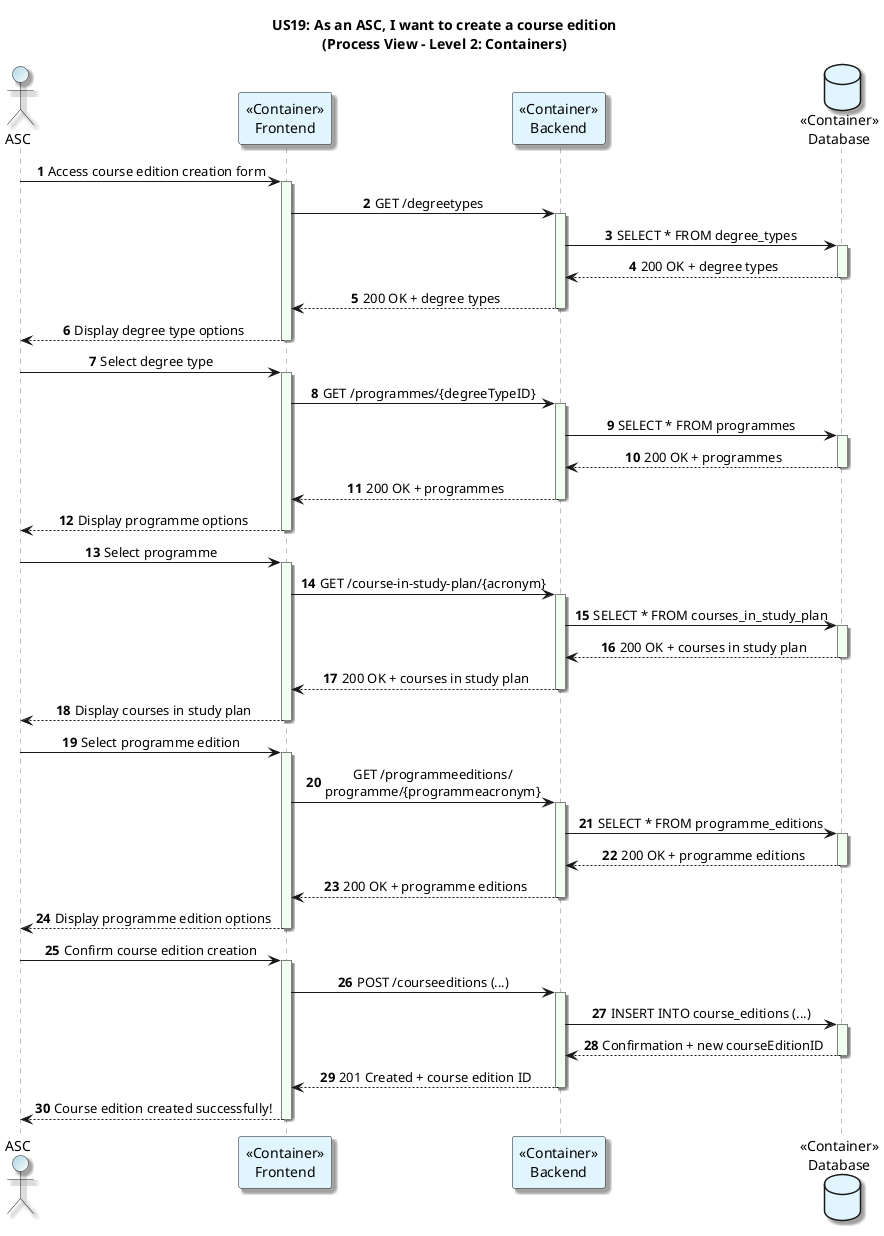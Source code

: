 @startuml
title: US19: As an ASC, I want to create a course edition\n(Process View - Level 2: Containers)
autonumber

skinparam {
  ActivityPadding 2
  ActivityMargin 2
  BoxPadding 2
}
skinparam sequence {
    LifeLineBorderColor Grey
    LifeLineBackgroundColor HoneyDew
}
skinparam defaultTextAlignment center
skinparam shadowing true

actor ASC  #LightBlue/White
participant "<<Container>>\nFrontend" as Frontend #E1F5FE
participant "<<Container>>\nBackend" as Backend #E1F5FE
database "<<Container>>\nDatabase" as Database #E1F5FE

ASC -> Frontend: Access course edition creation form
activate Frontend

Frontend -> Backend: GET /degreetypes
activate Backend
Backend -> Database: SELECT * FROM degree_types
activate Database
Database --> Backend: 200 OK + degree types
deactivate Database
Backend --> Frontend: 200 OK + degree types
deactivate Backend
Frontend --> ASC: Display degree type options
deactivate Frontend

ASC -> Frontend: Select degree type
activate Frontend
Frontend -> Backend: GET /programmes/{degreeTypeID}
activate Backend
Backend -> Database: SELECT * FROM programmes
activate Database
Database --> Backend: 200 OK + programmes
deactivate Database
Backend --> Frontend: 200 OK + programmes
deactivate Backend
Frontend --> ASC: Display programme options
deactivate Frontend

ASC -> Frontend: Select programme
activate Frontend
Frontend -> Backend: GET /course-in-study-plan/{acronym}
activate Backend
Backend -> Database: SELECT * FROM courses_in_study_plan
activate Database
Database --> Backend: 200 OK + courses in study plan
deactivate Database
Backend --> Frontend: 200 OK + courses in study plan
deactivate Backend
Frontend --> ASC: Display courses in study plan
deactivate Frontend

ASC -> Frontend: Select programme edition
activate Frontend
Frontend -> Backend: GET /programmeeditions/\nprogramme/{programmeacronym}
activate Backend
Backend -> Database: SELECT * FROM programme_editions
activate Database
Database --> Backend: 200 OK + programme editions
deactivate Database
Backend --> Frontend: 200 OK + programme editions
deactivate Backend
Frontend --> ASC: Display programme edition options
deactivate Frontend

ASC -> Frontend: Confirm course edition creation
activate Frontend
Frontend -> Backend: POST /courseeditions (...)
activate Backend
Backend -> Database: INSERT INTO course_editions (...)
activate Database
Database --> Backend: Confirmation + new courseEditionID
deactivate Database
Backend --> Frontend: 201 Created + course edition ID
deactivate Backend
Frontend --> ASC: Course edition created successfully!
deactivate Frontend
@enduml

